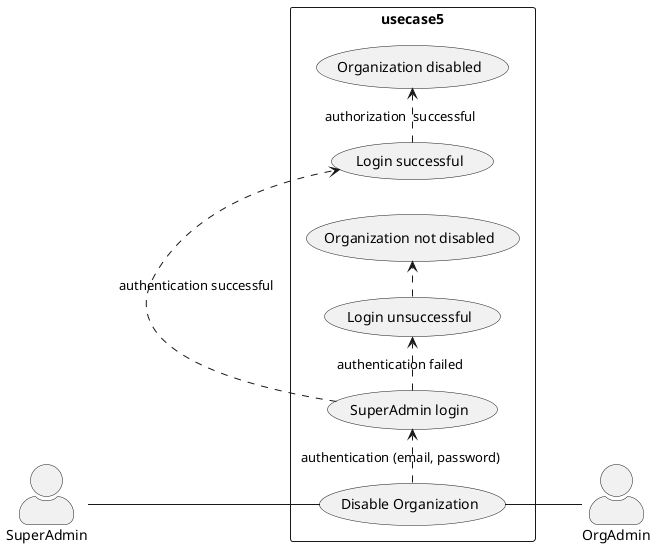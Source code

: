 @startuml SuperAdmin Disable Organization

skinparam actorStyle awesome
left to right direction
skinparam packageStyle rectangle

actor SuperAdmin
actor OrgAdmin
rectangle usecase5 {
  SuperAdmin-- (Disable Organization)
  (Disable Organization) .> (SuperAdmin login) : authentication (email, password)
  (SuperAdmin login) .> (Login successful) : authentication successful
  (Login successful) .> (Organization disabled) : authorization  successful
  (SuperAdmin login) .> (Login unsuccessful) : authentication failed
  (Login unsuccessful) .> (Organization not disabled)  
  (Disable Organization)-- OrgAdmin
}

@enduml